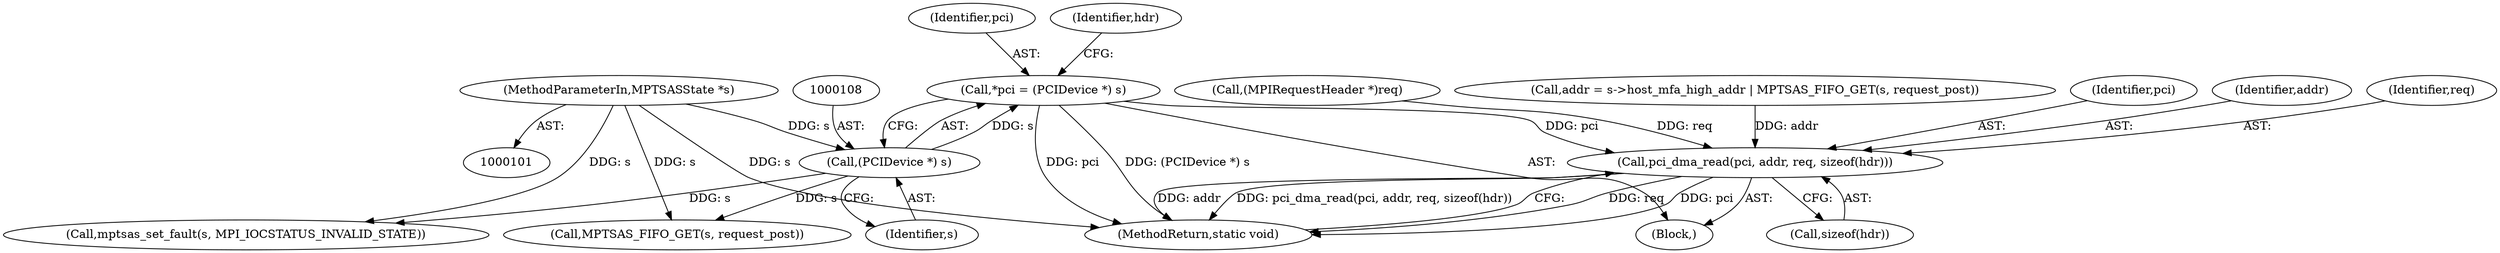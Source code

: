 digraph "0_qemu_06630554ccbdd25780aa03c3548aaff1eb56dffd@pointer" {
"1000105" [label="(Call,*pci = (PCIDevice *) s)"];
"1000107" [label="(Call,(PCIDevice *) s)"];
"1000102" [label="(MethodParameterIn,MPTSASState *s)"];
"1000139" [label="(Call,pci_dma_read(pci, addr, req, sizeof(hdr)))"];
"1000141" [label="(Identifier,addr)"];
"1000142" [label="(Identifier,req)"];
"1000114" [label="(Call,(MPIRequestHeader *)req)"];
"1000106" [label="(Identifier,pci)"];
"1000105" [label="(Call,*pci = (PCIDevice *) s)"];
"1000113" [label="(Identifier,hdr)"];
"1000139" [label="(Call,pci_dma_read(pci, addr, req, sizeof(hdr)))"];
"1000109" [label="(Identifier,s)"];
"1000107" [label="(Call,(PCIDevice *) s)"];
"1000103" [label="(Block,)"];
"1000136" [label="(Call,MPTSAS_FIFO_GET(s, request_post))"];
"1000126" [label="(Call,mptsas_set_fault(s, MPI_IOCSTATUS_INVALID_STATE))"];
"1000143" [label="(Call,sizeof(hdr))"];
"1000130" [label="(Call,addr = s->host_mfa_high_addr | MPTSAS_FIFO_GET(s, request_post))"];
"1000102" [label="(MethodParameterIn,MPTSASState *s)"];
"1000140" [label="(Identifier,pci)"];
"1000145" [label="(MethodReturn,static void)"];
"1000105" -> "1000103"  [label="AST: "];
"1000105" -> "1000107"  [label="CFG: "];
"1000106" -> "1000105"  [label="AST: "];
"1000107" -> "1000105"  [label="AST: "];
"1000113" -> "1000105"  [label="CFG: "];
"1000105" -> "1000145"  [label="DDG: (PCIDevice *) s"];
"1000105" -> "1000145"  [label="DDG: pci"];
"1000107" -> "1000105"  [label="DDG: s"];
"1000105" -> "1000139"  [label="DDG: pci"];
"1000107" -> "1000109"  [label="CFG: "];
"1000108" -> "1000107"  [label="AST: "];
"1000109" -> "1000107"  [label="AST: "];
"1000102" -> "1000107"  [label="DDG: s"];
"1000107" -> "1000126"  [label="DDG: s"];
"1000107" -> "1000136"  [label="DDG: s"];
"1000102" -> "1000101"  [label="AST: "];
"1000102" -> "1000145"  [label="DDG: s"];
"1000102" -> "1000126"  [label="DDG: s"];
"1000102" -> "1000136"  [label="DDG: s"];
"1000139" -> "1000103"  [label="AST: "];
"1000139" -> "1000143"  [label="CFG: "];
"1000140" -> "1000139"  [label="AST: "];
"1000141" -> "1000139"  [label="AST: "];
"1000142" -> "1000139"  [label="AST: "];
"1000143" -> "1000139"  [label="AST: "];
"1000145" -> "1000139"  [label="CFG: "];
"1000139" -> "1000145"  [label="DDG: req"];
"1000139" -> "1000145"  [label="DDG: pci"];
"1000139" -> "1000145"  [label="DDG: addr"];
"1000139" -> "1000145"  [label="DDG: pci_dma_read(pci, addr, req, sizeof(hdr))"];
"1000130" -> "1000139"  [label="DDG: addr"];
"1000114" -> "1000139"  [label="DDG: req"];
}
